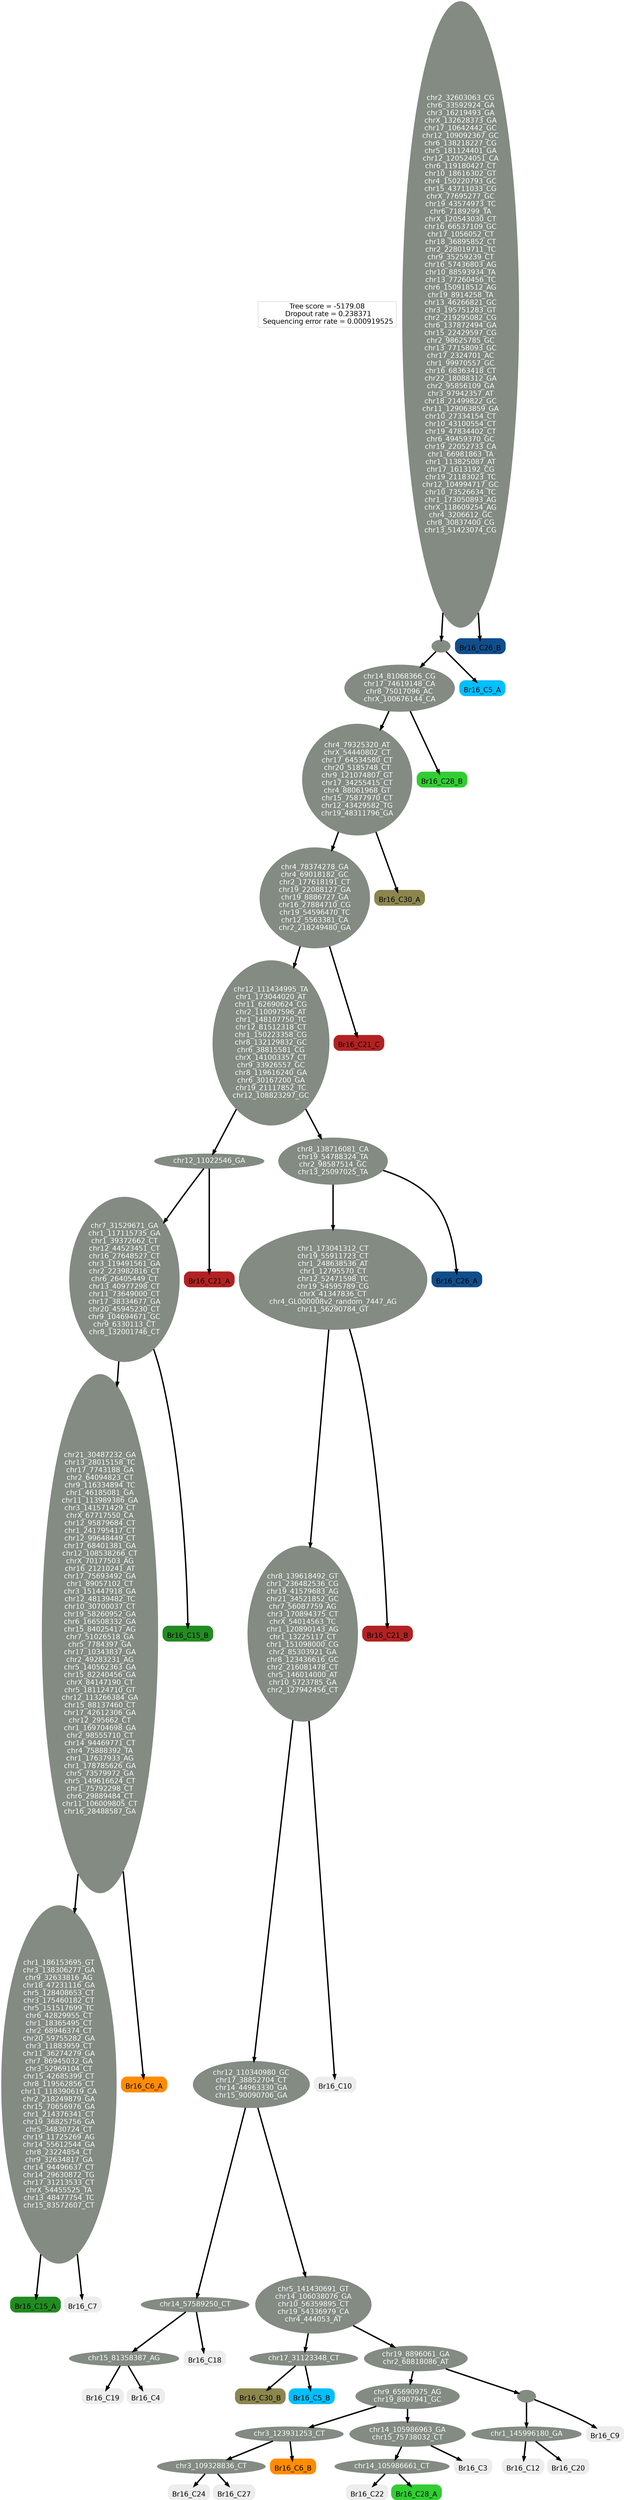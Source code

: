 digraph G {
node [color=gray, shape=box, fontcolor=black, fontsize=20, fontname=Helvetica];
scoreBox [label= "Tree score = -5179.08
 Dropout rate = 0.238371
 Sequencing error rate = 0.000919525"];
edge [penwidth=4];
node [color=honeydew4, style=filled, fontcolor=white, shape=oval];
27 [label="chr9_65690975_AG
chr19_8907941_GC
"];
28 [label="chr3_123931253_CT
"];
29 [label="chr12_111434995_TA
chr1_173044020_AT
chr11_62690624_CG
chr2_110097596_AT
chr1_148107750_TC
chr12_81512318_CT
chr1_150223358_CG
chr8_132129832_GC
chr6_38815581_CG
chrX_141003357_CT
chr9_33926557_GC
chr8_119616240_GA
chr6_30167200_GA
chr19_21117852_TC
chr12_108823297_GC
"];
30 [label="chr14_57589250_CT
"];
31 [label="chr1_145996180_GA
"];
32 [label="chr12_11022546_GA
"];
33 [label="chr1_186153695_GT
chr3_138306277_GA
chr9_32633816_AG
chr18_47231116_GA
chr5_128408653_CT
chr3_175460182_CT
chr5_151517699_TC
chr6_42829955_CT
chr1_18365495_CT
chr2_68946374_CT
chr20_59755282_GA
chr3_11883959_CT
chr11_36274279_GA
chr7_86945032_GA
chr3_52969104_CT
chr15_42685399_CT
chr8_119562856_CT
chr11_118390619_CA
chr2_218249879_GA
chr15_70656976_GA
chr1_214376341_CT
chr19_36825756_GA
chr5_34830724_CT
chr19_11725269_AG
chr14_55612544_GA
chr8_23224854_CT
chr9_32634817_GA
chr14_94496637_CT
chr14_29630872_TG
chr17_31213533_CT
chrX_54455525_TA
chr13_48477754_TC
chr15_83572607_CT
"];
34 [label="chr15_81358387_AG
"];
35 [label="chr14_105986963_GA
chr15_75738032_CT
"];
36 [label="chr3_109328836_CT
"];
37 [label="chr8_139618492_GT
chr1_236482536_CG
chr19_41579683_AG
chr21_34521852_GC
chr7_56087759_AG
chr3_170894375_CT
chrX_54014563_TC
chr1_120890143_AG
chr1_13225117_CT
chr1_151098000_CG
chr2_85303921_GA
chr8_123436616_GC
chr2_216081478_CT
chr5_146014000_AT
chr10_5723785_GA
chr2_127942456_CT
"];
38 [label="chr8_138716081_CA
chr19_54788324_TA
chr2_98587514_GC
chr13_25097025_TA
"];
39 [label="chr21_30487232_GA
chr13_28015158_TC
chr17_7743188_GA
chr2_64094823_CT
chr9_116334894_TC
chr1_46185081_GA
chr11_113989386_GA
chr3_141571429_CT
chrX_67717550_CA
chr12_95879684_CT
chr1_241795417_CT
chr12_99648449_CT
chr17_68401381_GA
chr12_108538266_CT
chrX_70177503_AG
chr16_21210241_AT
chr17_75693492_GA
chr1_89057102_CT
chr3_151447918_GA
chr12_48139482_TC
chr10_30700037_CT
chr19_58260952_GA
chr6_166508332_GA
chr15_84025417_AG
chr7_51026518_GA
chr5_7784397_GA
chr17_10343837_GA
chr2_49283231_AG
chr5_140562363_GA
chr15_82240456_GA
chrX_84147190_CT
chr5_181124710_GT
chr12_113266384_GA
chr15_88137460_CT
chr17_42612306_GA
chr12_295662_CT
chr1_169704698_GA
chr2_98555710_CT
chr14_94469771_CT
chr4_75888392_TA
chr1_17637933_AG
chr1_178785626_GA
chr5_73579972_GA
chr5_149616624_CT
chr1_75792298_CT
chr6_29889484_CT
chr11_106009805_CT
chr16_28488587_GA
"];
40 [label="chr14_105986661_CT
"];
41 [label="chr7_31529671_GA
chr1_117115735_GA
chr1_39372662_CT
chr12_44523451_CT
chr16_27648527_CT
chr3_119491561_GA
chr2_223982816_CT
chr6_26405449_CT
chr13_40977298_CT
chr11_73649000_CT
chr17_38334677_GA
chr20_45945230_CT
chr9_104694671_GC
chr9_6330113_CT
chr8_132001746_CT
"];
42 [label="chr12_110340980_GC
chr17_38852704_CT
chr14_44963330_GA
chr15_90090706_GA
"];
43 [label=""];
44 [label="chr1_173041312_CT
chr19_55911723_CT
chr1_248638536_AT
chr1_12795570_CT
chr12_52471598_TC
chr19_54595789_CG
chrX_41347836_CT
chr4_GL000008v2_random_7447_AG
chr11_56290784_GT
"];
45 [label="chr4_78374278_GA
chr4_69018182_GC
chr2_177618191_CT
chr19_22088127_GA
chr19_8886727_GA
chr16_27884710_CG
chr19_54596470_TC
chr12_5563381_CA
chr2_218249480_GA
"];
46 [label="chr5_141430691_GT
chr14_106038076_GA
chr10_56359895_CT
chr19_54336979_CA
chr4_444053_AT
"];
47 [label=""];
48 [label="chr17_31123348_CT
"];
49 [label="chr4_79325320_AT
chrX_54440802_CT
chr17_64534580_CT
chr20_5185748_CT
chr9_121074807_GT
chr17_34255415_CT
chr4_88061968_GT
chr15_75877970_CT
chr12_43429582_TG
chr19_48311796_GA
"];
50 [label="chr14_81068366_CG
chr17_74619148_CA
chr8_75017096_AC
chrX_100676144_CA
"];
51 [label="chr19_8896061_GA
chr2_68818086_AT
"];
52 [label="chr2_32603063_CG
chr6_33592924_GA
chr3_16219493_GA
chrX_132628373_GA
chr17_10642442_GC
chr12_109092367_GC
chr6_138218227_CG
chr5_181124401_GA
chr12_120524051_CA
chr6_119180427_CT
chr10_18616302_GT
chr4_150220793_GC
chr15_43711033_CG
chrX_77695277_GC
chr19_43574973_TC
chr6_7189299_TA
chrX_120543030_CT
chr16_66537109_GC
chr17_1056052_CT
chr18_36895852_CT
chr2_228019711_TC
chr9_35259239_CT
chr16_57436803_AG
chr10_88593934_TA
chr13_77260456_TC
chr6_150918512_AG
chr19_8914258_TA
chr13_46266821_GC
chr3_195751283_GT
chr2_219295082_CG
chr6_137872494_GA
chr15_22429597_CG
chr2_98625785_GC
chr13_77158093_GC
chr17_2324701_AC
chr1_99970557_GC
chr16_68363418_CT
chr22_18088312_GA
chr2_95856109_GA
chr3_97942357_AT
chr18_21499822_GC
chr11_129063859_GA
chr10_27334154_CT
chr10_43100554_CT
chr19_47834402_CT
chr6_49459370_GC
chr19_22052733_CA
chr1_66981863_TA
chr1_113825087_AT
chr17_1613192_CG
chr19_21183023_TC
chr12_104994717_GC
chr10_73526634_TC
chr1_173050893_AG
chrX_118609254_AG
chr4_3206612_GC
chr8_30837400_CG
chr13_51423074_CG
"];
node [fontname=helvetica,fontcolor=black,shape="box",penwidth=10,style="rounded,filled,bold",imagepos="bc",imagescale=true, labelloc=b]; 
0[color=gray93,label="Br16_C10",fillcolor=gray93,image="../CTC-cluster-icons/cluster_1-0.png"];
1[color=gray93,label="Br16_C12",fillcolor=gray93,image="../CTC-cluster-icons/cluster_1-0.png"];
2[color=forestgreen,label="Br16_C15_A",fillcolor=forestgreen,image="../CTC-cluster-icons/cluster_2-0.png"];
3[color=forestgreen,label="Br16_C15_B",fillcolor=forestgreen,image="../CTC-cluster-icons/cluster_2-0.png"];
4[color=gray93,label="Br16_C18",fillcolor=gray93,image="../CTC-cluster-icons/cluster_1-0.png"];
5[color=gray93,label="Br16_C19",fillcolor=gray93,image="../CTC-cluster-icons/cluster_1-0.png"];
6[color=gray93,label="Br16_C20",fillcolor=gray93,image="../CTC-cluster-icons/cluster_1-0.png"];
7[color=firebrick,label="Br16_C21_A",fillcolor=firebrick,image="../CTC-cluster-icons/cluster_3-0.png"];
8[color=firebrick,label="Br16_C21_B",fillcolor=firebrick,image="../CTC-cluster-icons/cluster_3-0.png"];
9[color=firebrick,label="Br16_C21_C",fillcolor=firebrick,image="../CTC-cluster-icons/cluster_3-0.png"];
10[color=gray93,label="Br16_C22",fillcolor=gray93,image="../CTC-cluster-icons/cluster_1-0.png"];
11[color=gray93,label="Br16_C24",fillcolor=gray93,image="../CTC-cluster-icons/cluster_1-0.png"];
12[color=dodgerblue4,label="Br16_C26_A",fillcolor=dodgerblue4,image="../CTC-cluster-icons/cluster_2-0.png"];
13[color=dodgerblue4,label="Br16_C26_B",fillcolor=dodgerblue4,image="../CTC-cluster-icons/cluster_2-0.png"];
14[color=gray93,label="Br16_C27",fillcolor=gray93,image="../CTC-cluster-icons/cluster_1-0.png"];
15[color=limegreen,label="Br16_C28_A",fillcolor=limegreen,image="../CTC-cluster-icons/cluster_2-0.png"];
16[color=limegreen,label="Br16_C28_B",fillcolor=limegreen,image="../CTC-cluster-icons/cluster_2-0.png"];
17[color=gray93,label="Br16_C3",fillcolor=gray93,image="../CTC-cluster-icons/cluster_1-0.png"];
18[color=khaki4,label="Br16_C30_A",fillcolor=khaki4,image="../CTC-cluster-icons/cluster_2-0.png"];
19[color=khaki4,label="Br16_C30_B",fillcolor=khaki4,image="../CTC-cluster-icons/cluster_2-0.png"];
20[color=gray93,label="Br16_C4",fillcolor=gray93,image="../CTC-cluster-icons/cluster_1-0.png"];
21[color=deepskyblue,label="Br16_C5_A",fillcolor=deepskyblue,image="../CTC-cluster-icons/cluster_2-0.png"];
22[color=deepskyblue,label="Br16_C5_B",fillcolor=deepskyblue,image="../CTC-cluster-icons/cluster_2-0.png"];
23[color=darkorange,label="Br16_C6_A",fillcolor=darkorange,image="../CTC-cluster-icons/cluster_2-0.png"];
24[color=darkorange,label="Br16_C6_B",fillcolor=darkorange,image="../CTC-cluster-icons/cluster_2-0.png"];
25[color=gray93,label="Br16_C7",fillcolor=gray93,image="../CTC-cluster-icons/cluster_1-0.png"];
26[color=gray93,label="Br16_C9",fillcolor=gray93,image="../CTC-cluster-icons/cluster_1-0.png"];
37 -> 0;
31 -> 1;
33 -> 2;
41 -> 3;
30 -> 4;
34 -> 5;
31 -> 6;
32 -> 7;
44 -> 8;
45 -> 9;
40 -> 10;
36 -> 11;
38 -> 12;
52 -> 13;
36 -> 14;
40 -> 15;
50 -> 16;
35 -> 17;
49 -> 18;
48 -> 19;
34 -> 20;
47 -> 21;
48 -> 22;
39 -> 23;
28 -> 24;
33 -> 25;
43 -> 26;
51 -> 27;
27 -> 28;
45 -> 29;
42 -> 30;
43 -> 31;
29 -> 32;
39 -> 33;
30 -> 34;
27 -> 35;
28 -> 36;
44 -> 37;
29 -> 38;
41 -> 39;
35 -> 40;
32 -> 41;
37 -> 42;
51 -> 43;
38 -> 44;
49 -> 45;
42 -> 46;
52 -> 47;
46 -> 48;
50 -> 49;
47 -> 50;
46 -> 51;
}
